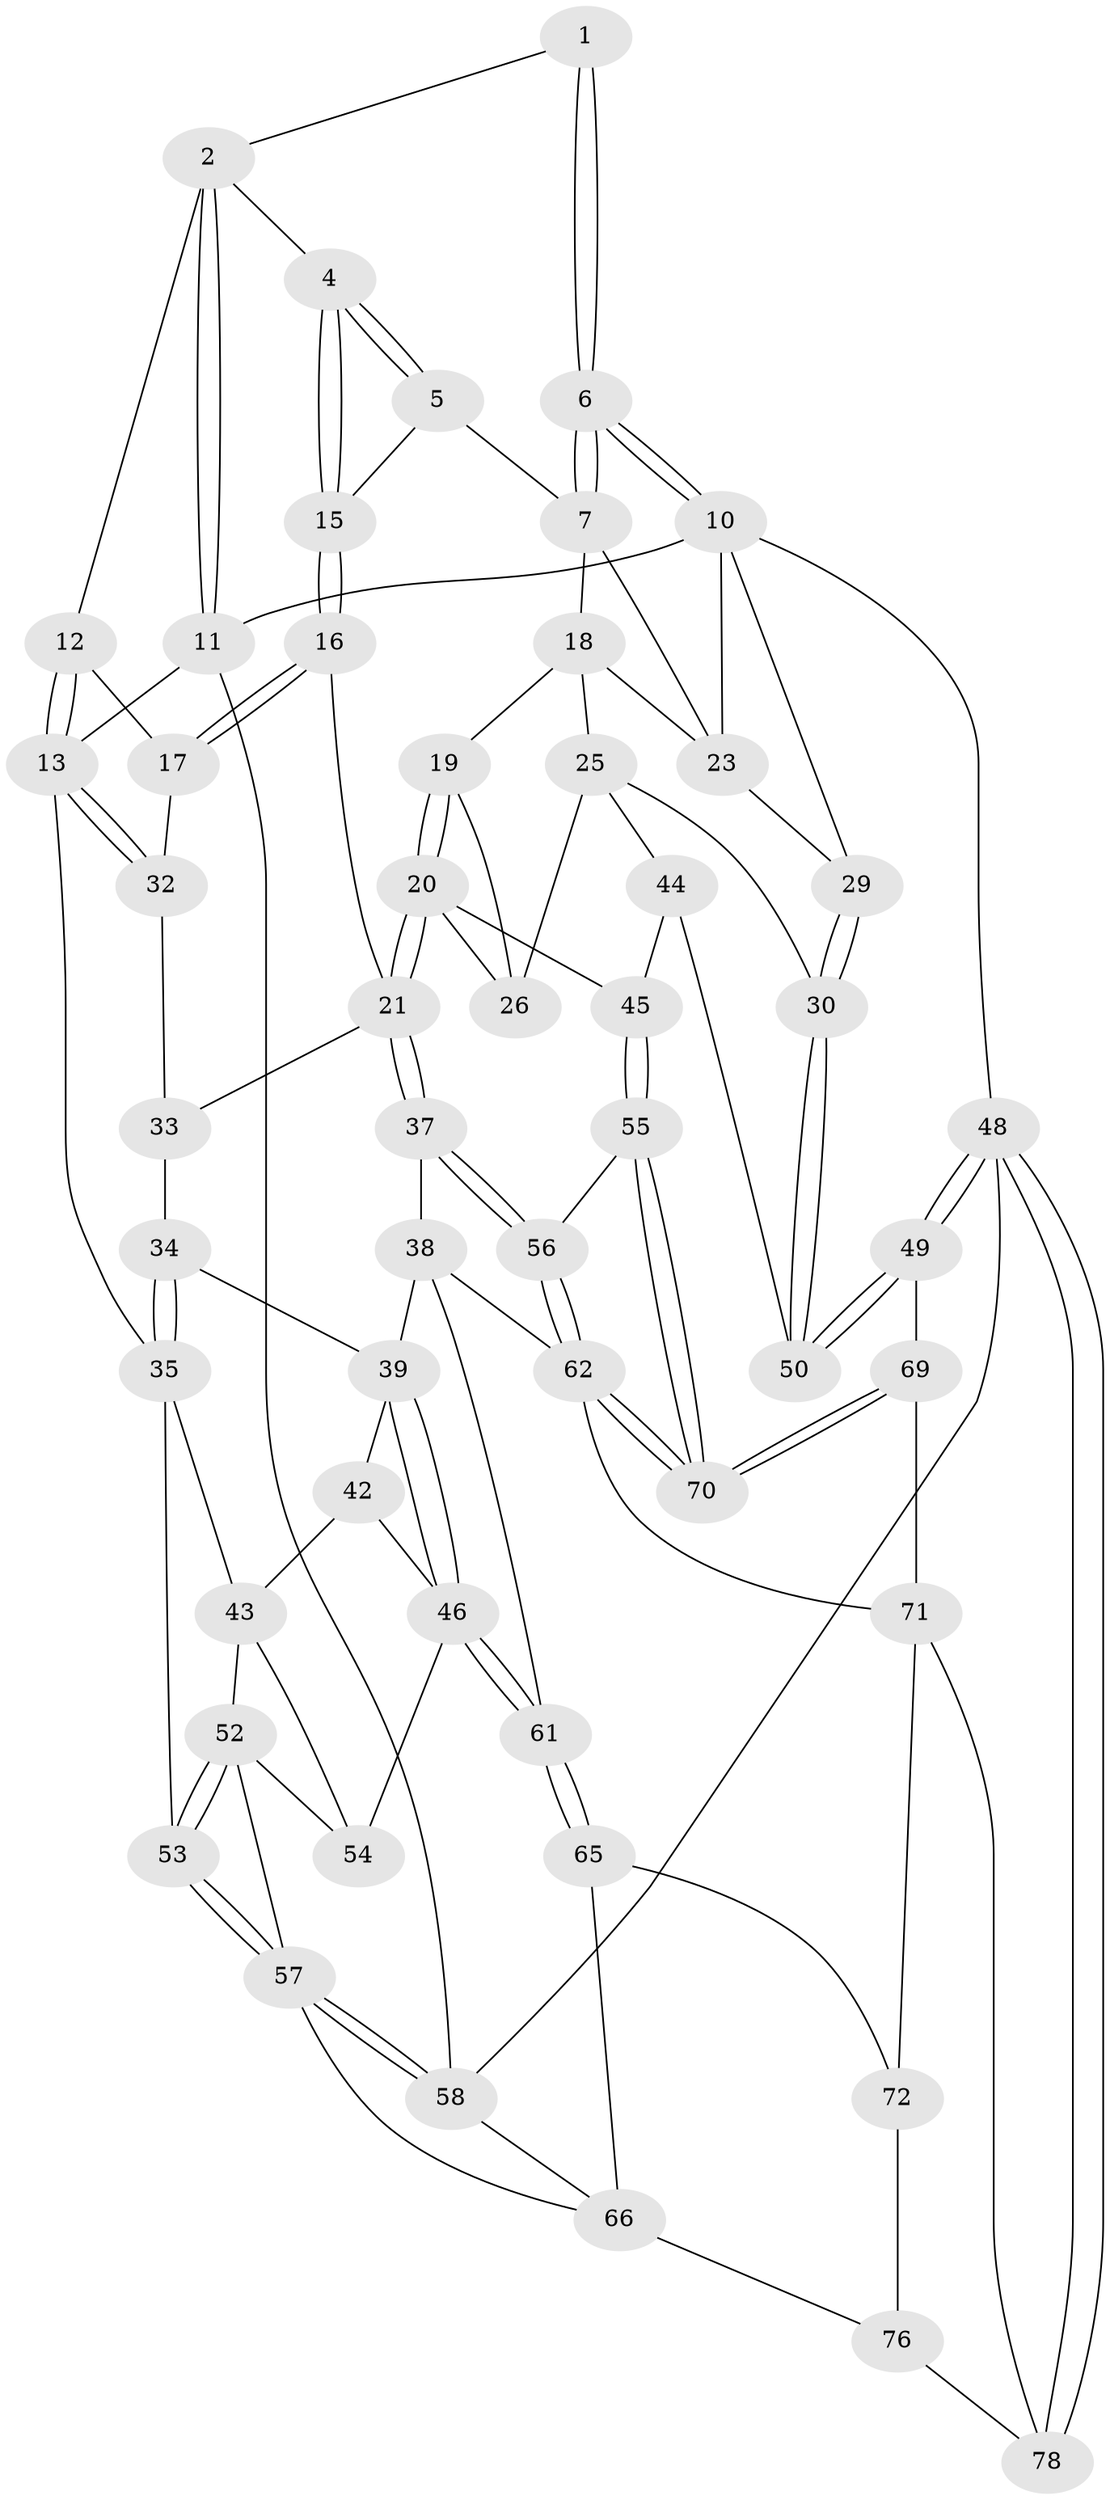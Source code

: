 // original degree distribution, {3: 0.02564102564102564, 4: 0.28205128205128205, 6: 0.2564102564102564, 5: 0.4358974358974359}
// Generated by graph-tools (version 1.1) at 2025/11/02/27/25 16:11:58]
// undirected, 54 vertices, 123 edges
graph export_dot {
graph [start="1"]
  node [color=gray90,style=filled];
  1 [pos="+0.8475769745944207+0"];
  2 [pos="+0.28842226679493055+0",super="+3"];
  4 [pos="+0.4636725417156171+0.1400661840399525"];
  5 [pos="+0.8366113504545641+0",super="+9"];
  6 [pos="+1+0"];
  7 [pos="+0.85834634677953+0.2331727362224753",super="+8"];
  10 [pos="+1+0",super="+28"];
  11 [pos="+0+0"];
  12 [pos="+0.288041835822889+0.15069556232599135"];
  13 [pos="+0+0.2658056315748681",super="+14"];
  15 [pos="+0.4712451723102364+0.14937766152664023"];
  16 [pos="+0.46465598264958274+0.35803801815152764"];
  17 [pos="+0.27144012918236454+0.3098926618714297"];
  18 [pos="+0.6846615589380601+0.2005984927230763",super="+24"];
  19 [pos="+0.6842194925832795+0.2020634887948321"];
  20 [pos="+0.5528393565569256+0.44585946283177924",super="+41"];
  21 [pos="+0.5246692633922332+0.45583349392962047",super="+22"];
  23 [pos="+0.859854868607291+0.29950275274409777",super="+27"];
  25 [pos="+0.8252044676461642+0.41879788282427",super="+31"];
  26 [pos="+0.7644592331884273+0.41821331236086196"];
  29 [pos="+1+0.38873889785115406"];
  30 [pos="+1+0.4522540903783389"];
  32 [pos="+0.2229550462268046+0.3388006521251029"];
  33 [pos="+0.23485714506758656+0.42366989138646133"];
  34 [pos="+0.23198215273106026+0.4481023892864966"];
  35 [pos="+0.058136321801271124+0.508812529109091",super="+36"];
  37 [pos="+0.496607362167376+0.5389197843627742"];
  38 [pos="+0.4821979018064609+0.5462171073067367",super="+60"];
  39 [pos="+0.3699435642683383+0.5709397130798805",super="+40"];
  42 [pos="+0.19411691592241984+0.5491665273164963"];
  43 [pos="+0.07580755731925296+0.5344228859708162",super="+51"];
  44 [pos="+0.8328519000429413+0.6465320742978283"];
  45 [pos="+0.8128671451233189+0.6514056945089144"];
  46 [pos="+0.2561351208247626+0.6716638482688707",super="+47"];
  48 [pos="+1+1"];
  49 [pos="+1+1",super="+68"];
  50 [pos="+1+0.7898160012274907",super="+59"];
  52 [pos="+0.049106775885528656+0.6868857828414741",super="+64"];
  53 [pos="+0+0.6708540882180142"];
  54 [pos="+0.21569300443274486+0.6751727427074673"];
  55 [pos="+0.7510198842310565+0.6825101740304315"];
  56 [pos="+0.5539500762437428+0.6245177003344394"];
  57 [pos="+0+0.8213819024371943",super="+67"];
  58 [pos="+0+1"];
  61 [pos="+0.31186142874328243+0.8100260960377308"];
  62 [pos="+0.5557738481827867+0.7774231342402552",super="+63"];
  65 [pos="+0.21393501088620803+0.8803112798718956"];
  66 [pos="+0.13189375467459896+0.8703061301179357",super="+75"];
  69 [pos="+0.7083284589323495+0.9558674686602971"];
  70 [pos="+0.6872746371073982+0.8942768821183533"];
  71 [pos="+0.4164414279429861+0.8849972543929364",super="+74"];
  72 [pos="+0.3780981665864729+0.9898129036122538",super="+73"];
  76 [pos="+0.288308932589776+1",super="+77"];
  78 [pos="+0.7061127714187158+1"];
  1 -- 2;
  1 -- 6;
  1 -- 6;
  2 -- 11;
  2 -- 11;
  2 -- 4;
  2 -- 12;
  4 -- 5;
  4 -- 5;
  4 -- 15;
  4 -- 15;
  5 -- 15;
  5 -- 7;
  6 -- 7;
  6 -- 7;
  6 -- 10;
  6 -- 10;
  7 -- 23;
  7 -- 18;
  10 -- 11;
  10 -- 48;
  10 -- 29;
  10 -- 23;
  11 -- 58;
  11 -- 13;
  12 -- 13;
  12 -- 13;
  12 -- 17;
  13 -- 32;
  13 -- 32;
  13 -- 35;
  15 -- 16;
  15 -- 16;
  16 -- 17;
  16 -- 17;
  16 -- 21;
  17 -- 32;
  18 -- 19;
  18 -- 25;
  18 -- 23;
  19 -- 20;
  19 -- 20;
  19 -- 26;
  20 -- 21;
  20 -- 21;
  20 -- 26;
  20 -- 45;
  21 -- 37;
  21 -- 37;
  21 -- 33;
  23 -- 29;
  25 -- 26;
  25 -- 44;
  25 -- 30;
  29 -- 30;
  29 -- 30;
  30 -- 50;
  30 -- 50;
  32 -- 33;
  33 -- 34;
  34 -- 35;
  34 -- 35;
  34 -- 39;
  35 -- 43;
  35 -- 53;
  37 -- 38;
  37 -- 56;
  37 -- 56;
  38 -- 39;
  38 -- 61;
  38 -- 62;
  39 -- 46;
  39 -- 46;
  39 -- 42;
  42 -- 43;
  42 -- 46;
  43 -- 52;
  43 -- 54;
  44 -- 45;
  44 -- 50;
  45 -- 55;
  45 -- 55;
  46 -- 61;
  46 -- 61;
  46 -- 54;
  48 -- 49;
  48 -- 49;
  48 -- 78;
  48 -- 78;
  48 -- 58;
  49 -- 50 [weight=2];
  49 -- 50;
  49 -- 69;
  52 -- 53;
  52 -- 53;
  52 -- 54;
  52 -- 57;
  53 -- 57;
  53 -- 57;
  55 -- 56;
  55 -- 70;
  55 -- 70;
  56 -- 62;
  56 -- 62;
  57 -- 58;
  57 -- 58;
  57 -- 66;
  58 -- 66;
  61 -- 65;
  61 -- 65;
  62 -- 70;
  62 -- 70;
  62 -- 71;
  65 -- 66;
  65 -- 72;
  66 -- 76;
  69 -- 70;
  69 -- 70;
  69 -- 71;
  71 -- 72;
  71 -- 78;
  72 -- 76 [weight=2];
  76 -- 78;
}
